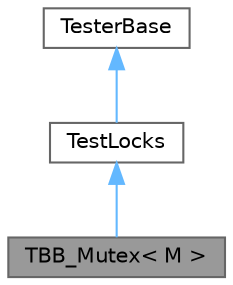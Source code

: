 digraph "TBB_Mutex&lt; M &gt;"
{
 // LATEX_PDF_SIZE
  bgcolor="transparent";
  edge [fontname=Helvetica,fontsize=10,labelfontname=Helvetica,labelfontsize=10];
  node [fontname=Helvetica,fontsize=10,shape=box,height=0.2,width=0.4];
  Node1 [id="Node000001",label="TBB_Mutex\< M \>",height=0.2,width=0.4,color="gray40", fillcolor="grey60", style="filled", fontcolor="black",tooltip="template test unit for any of TBB mutexes"];
  Node2 -> Node1 [id="edge1_Node000001_Node000002",dir="back",color="steelblue1",style="solid",tooltip=" "];
  Node2 [id="Node000002",label="TestLocks",height=0.2,width=0.4,color="gray40", fillcolor="white", style="filled",URL="$struct_test_locks.html",tooltip="base class for tests family"];
  Node3 -> Node2 [id="edge2_Node000002_Node000003",dir="back",color="steelblue1",style="solid",tooltip=" "];
  Node3 [id="Node000003",label="TesterBase",height=0.2,width=0.4,color="gray40", fillcolor="white", style="filled",URL="$class_tester_base.html",tooltip=" "];
}
